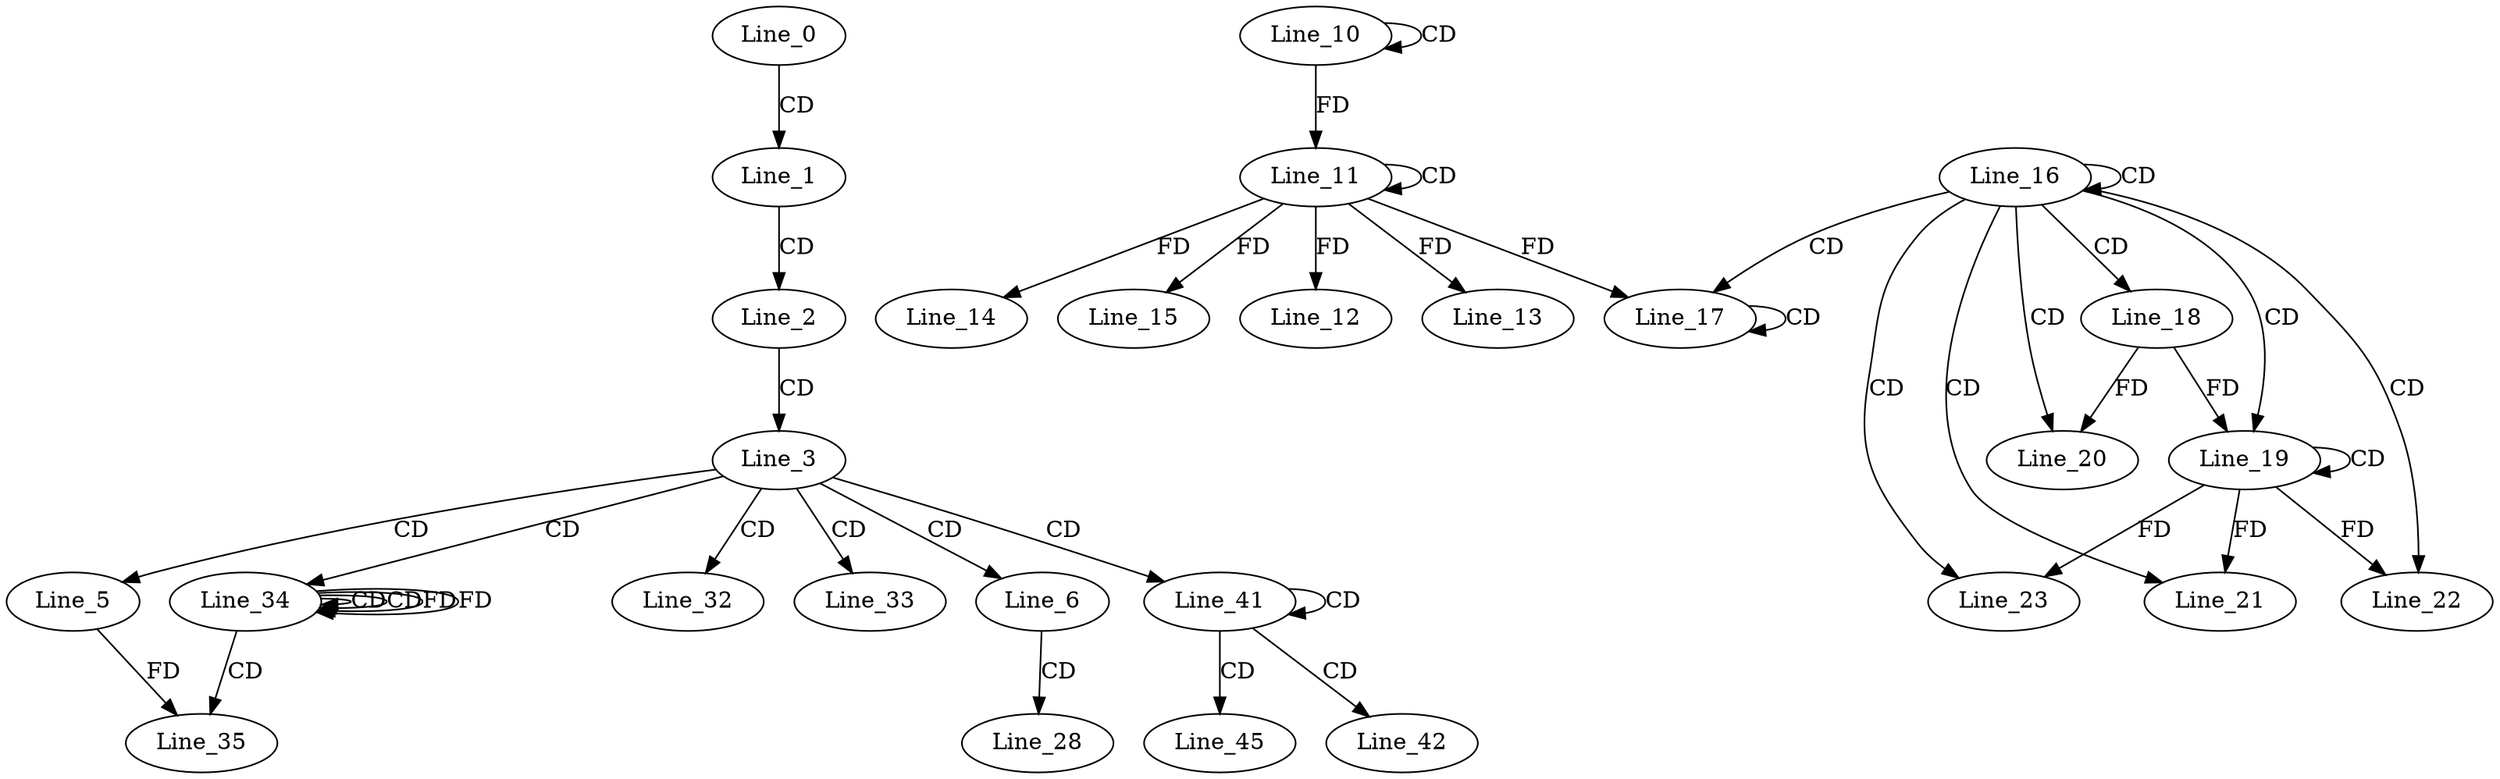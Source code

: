 digraph G {
  Line_0;
  Line_1;
  Line_2;
  Line_3;
  Line_5;
  Line_6;
  Line_10;
  Line_10;
  Line_11;
  Line_11;
  Line_12;
  Line_13;
  Line_14;
  Line_15;
  Line_16;
  Line_16;
  Line_17;
  Line_17;
  Line_18;
  Line_19;
  Line_19;
  Line_20;
  Line_21;
  Line_22;
  Line_23;
  Line_6;
  Line_28;
  Line_32;
  Line_33;
  Line_34;
  Line_34;
  Line_34;
  Line_35;
  Line_41;
  Line_41;
  Line_42;
  Line_45;
  Line_0 -> Line_1 [ label="CD" ];
  Line_1 -> Line_2 [ label="CD" ];
  Line_2 -> Line_3 [ label="CD" ];
  Line_3 -> Line_5 [ label="CD" ];
  Line_3 -> Line_6 [ label="CD" ];
  Line_10 -> Line_10 [ label="CD" ];
  Line_11 -> Line_11 [ label="CD" ];
  Line_10 -> Line_11 [ label="FD" ];
  Line_11 -> Line_12 [ label="FD" ];
  Line_11 -> Line_13 [ label="FD" ];
  Line_11 -> Line_14 [ label="FD" ];
  Line_11 -> Line_15 [ label="FD" ];
  Line_16 -> Line_16 [ label="CD" ];
  Line_16 -> Line_17 [ label="CD" ];
  Line_17 -> Line_17 [ label="CD" ];
  Line_11 -> Line_17 [ label="FD" ];
  Line_16 -> Line_18 [ label="CD" ];
  Line_16 -> Line_19 [ label="CD" ];
  Line_19 -> Line_19 [ label="CD" ];
  Line_18 -> Line_19 [ label="FD" ];
  Line_16 -> Line_20 [ label="CD" ];
  Line_18 -> Line_20 [ label="FD" ];
  Line_16 -> Line_21 [ label="CD" ];
  Line_19 -> Line_21 [ label="FD" ];
  Line_16 -> Line_22 [ label="CD" ];
  Line_19 -> Line_22 [ label="FD" ];
  Line_16 -> Line_23 [ label="CD" ];
  Line_19 -> Line_23 [ label="FD" ];
  Line_6 -> Line_28 [ label="CD" ];
  Line_3 -> Line_32 [ label="CD" ];
  Line_3 -> Line_33 [ label="CD" ];
  Line_3 -> Line_34 [ label="CD" ];
  Line_34 -> Line_34 [ label="CD" ];
  Line_34 -> Line_34 [ label="CD" ];
  Line_34 -> Line_34 [ label="FD" ];
  Line_34 -> Line_35 [ label="CD" ];
  Line_5 -> Line_35 [ label="FD" ];
  Line_3 -> Line_41 [ label="CD" ];
  Line_41 -> Line_41 [ label="CD" ];
  Line_41 -> Line_42 [ label="CD" ];
  Line_41 -> Line_45 [ label="CD" ];
  Line_34 -> Line_34 [ label="FD" ];
}
